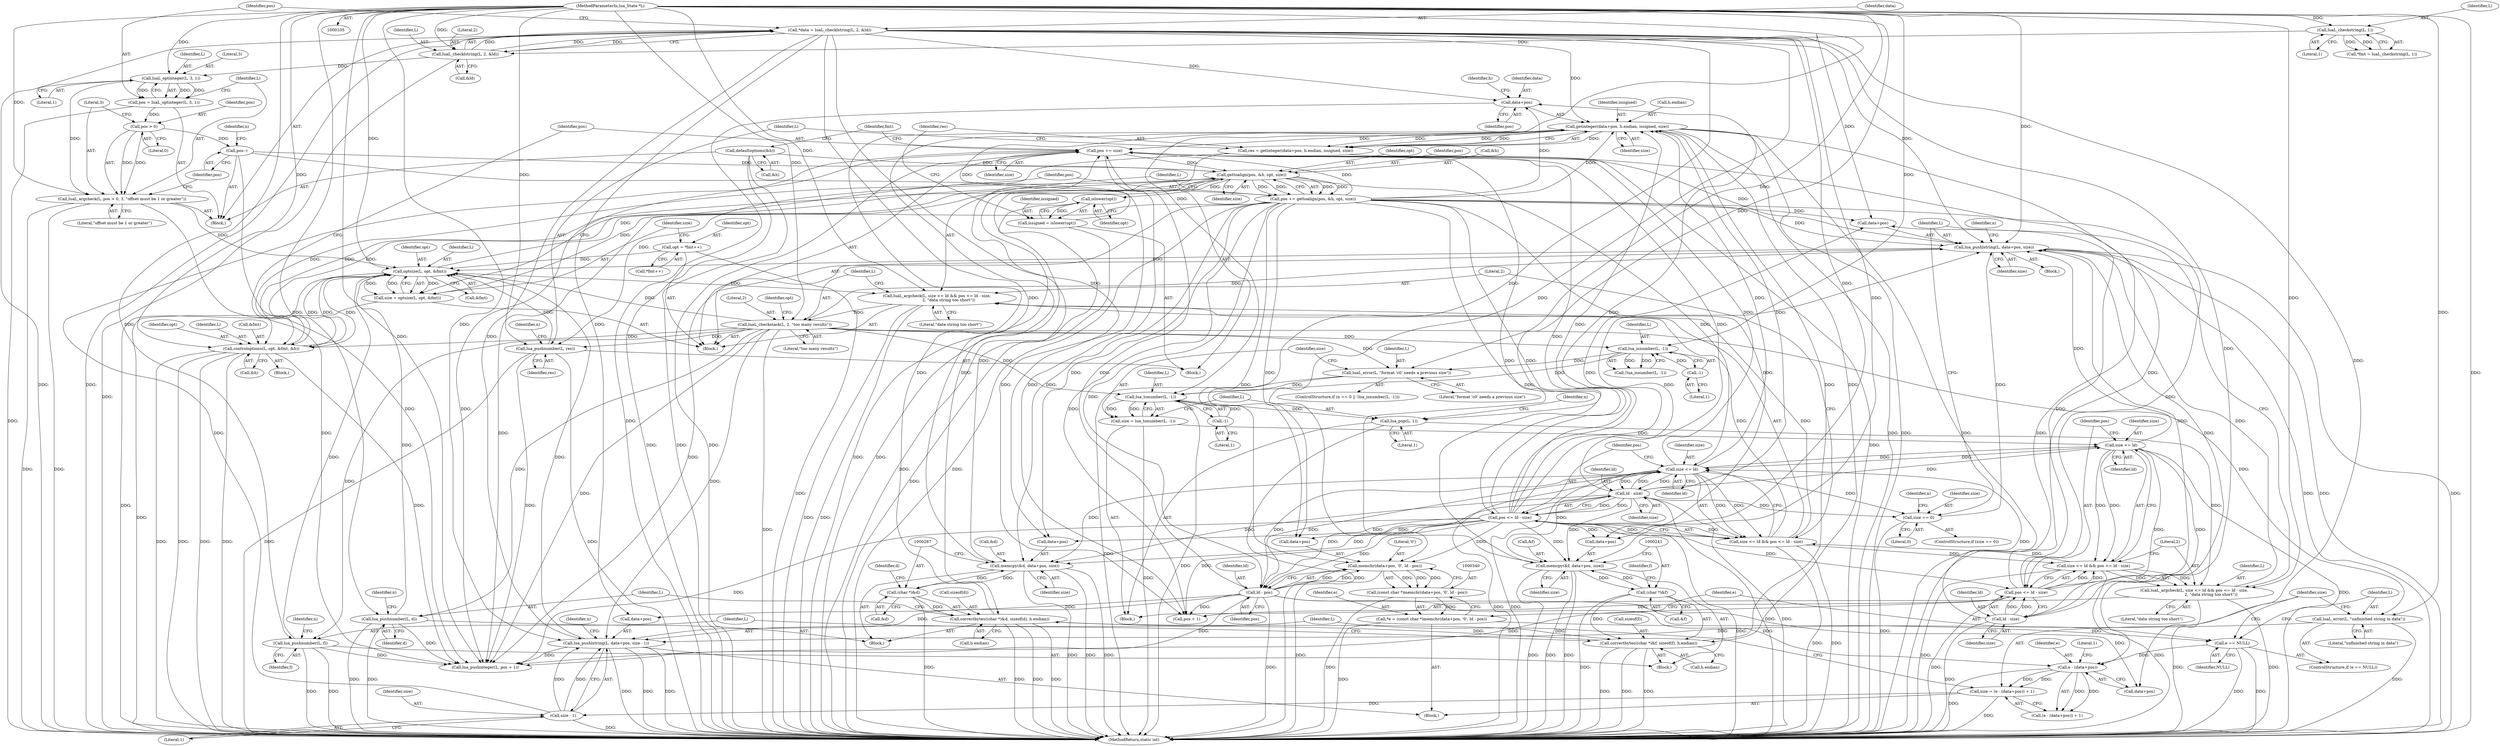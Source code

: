 digraph "0_redis_e89086e09a38cc6713bcd4b9c29abf92cf393936@pointer" {
"1000212" [label="(Call,data+pos)"];
"1000117" [label="(Call,*data = luaL_checklstring(L, 2, &ld))"];
"1000119" [label="(Call,luaL_checklstring(L, 2, &ld))"];
"1000112" [label="(Call,luaL_checkstring(L, 1))"];
"1000106" [label="(MethodParameterIn,lua_State *L)"];
"1000165" [label="(Call,pos += gettoalign(pos, &h, opt, size))"];
"1000167" [label="(Call,gettoalign(pos, &h, opt, size))"];
"1000138" [label="(Call,pos--)"];
"1000133" [label="(Call,pos > 0)"];
"1000125" [label="(Call,pos = luaL_optinteger(L, 3, 1))"];
"1000127" [label="(Call,luaL_optinteger(L, 3, 1))"];
"1000384" [label="(Call,pos += size)"];
"1000211" [label="(Call,getinteger(data+pos, h.endian, issigned, size))"];
"1000179" [label="(Call,pos <= ld - size)"];
"1000181" [label="(Call,ld - size)"];
"1000176" [label="(Call,size <= ld)"];
"1000346" [label="(Call,ld - pos)"];
"1000320" [label="(Call,ld - size)"];
"1000315" [label="(Call,size <= ld)"];
"1000301" [label="(Call,size = lua_tonumber(L, -1))"];
"1000303" [label="(Call,lua_tonumber(L, -1))"];
"1000186" [label="(Call,luaL_checkstack(L, 2, \"too many results\"))"];
"1000173" [label="(Call,luaL_argcheck(L, size <= ld && pos <= ld - size,\n                   2, \"data string too short\"))"];
"1000160" [label="(Call,optsize(L, opt, &fmt))"];
"1000325" [label="(Call,lua_pushlstring(L, data+pos, size))"];
"1000312" [label="(Call,luaL_argcheck(L, size <= ld && pos <= ld - size,\n                           2, \"data string too short\"))"];
"1000307" [label="(Call,lua_pop(L, 1))"];
"1000314" [label="(Call,size <= ld && pos <= ld - size)"];
"1000175" [label="(Call,size <= ld && pos <= ld - size)"];
"1000318" [label="(Call,pos <= ld - size)"];
"1000284" [label="(Call,size == 0)"];
"1000220" [label="(Call,lua_pushnumber(L, res))"];
"1000209" [label="(Call,res = getinteger(data+pos, h.endian, issigned, size))"];
"1000131" [label="(Call,luaL_argcheck(L, pos > 0, 3, \"offset must be 1 or greater\"))"];
"1000377" [label="(Call,controloptions(L, opt, &fmt, &h))"];
"1000249" [label="(Call,lua_pushnumber(L, f))"];
"1000365" [label="(Call,lua_pushlstring(L, data+pos, size - 1))"];
"1000353" [label="(Call,luaL_error(L, \"unfinished string in data\"))"];
"1000370" [label="(Call,size - 1)"];
"1000356" [label="(Call,size = (e - (data+pos)) + 1)"];
"1000359" [label="(Call,e - (data+pos))"];
"1000350" [label="(Call,e == NULL)"];
"1000337" [label="(Call,*e = (const char *)memchr(data+pos, '\0', ld - pos))"];
"1000339" [label="(Call,(const char *)memchr(data+pos, '\0', ld - pos))"];
"1000341" [label="(Call,memchr(data+pos, '\0', ld - pos))"];
"1000275" [label="(Call,lua_pushnumber(L, d))"];
"1000152" [label="(Call,opt = *fmt++)"];
"1000298" [label="(Call,luaL_error(L, \"format 'c0' needs a previous size\"))"];
"1000294" [label="(Call,lua_isnumber(L, -1))"];
"1000296" [label="(Call,-1)"];
"1000305" [label="(Call,-1)"];
"1000265" [label="(Call,correctbytes((char *)&d, sizeof(d), h.endian))"];
"1000266" [label="(Call,(char *)&d)"];
"1000258" [label="(Call,memcpy(&d, data+pos, size))"];
"1000239" [label="(Call,correctbytes((char *)&f, sizeof(f), h.endian))"];
"1000240" [label="(Call,(char *)&f)"];
"1000232" [label="(Call,memcpy(&f, data+pos, size))"];
"1000204" [label="(Call,issigned = islower(opt))"];
"1000206" [label="(Call,islower(opt))"];
"1000144" [label="(Call,defaultoptions(&h))"];
"1000158" [label="(Call,size = optsize(L, opt, &fmt))"];
"1000249" [label="(Call,lua_pushnumber(L, f))"];
"1000365" [label="(Call,lua_pushlstring(L, data+pos, size - 1))"];
"1000189" [label="(Literal,\"too many results\")"];
"1000265" [label="(Call,correctbytes((char *)&d, sizeof(d), h.endian))"];
"1000326" [label="(Identifier,L)"];
"1000382" [label="(Call,&h)"];
"1000117" [label="(Call,*data = luaL_checklstring(L, 2, &ld))"];
"1000308" [label="(Identifier,L)"];
"1000235" [label="(Call,data+pos)"];
"1000114" [label="(Literal,1)"];
"1000288" [label="(ControlStructure,if (n == 0 || !lua_isnumber(L, -1)))"];
"1000298" [label="(Call,luaL_error(L, \"format 'c0' needs a previous size\"))"];
"1000120" [label="(Identifier,L)"];
"1000371" [label="(Identifier,size)"];
"1000286" [label="(Literal,0)"];
"1000180" [label="(Identifier,pos)"];
"1000295" [label="(Identifier,L)"];
"1000127" [label="(Call,luaL_optinteger(L, 3, 1))"];
"1000293" [label="(Call,!lua_isnumber(L, -1))"];
"1000207" [label="(Identifier,opt)"];
"1000230" [label="(Block,)"];
"1000191" [label="(Identifier,opt)"];
"1000304" [label="(Identifier,L)"];
"1000137" [label="(Literal,\"offset must be 1 or greater\")"];
"1000176" [label="(Call,size <= ld)"];
"1000187" [label="(Identifier,L)"];
"1000131" [label="(Call,luaL_argcheck(L, pos > 0, 3, \"offset must be 1 or greater\"))"];
"1000345" [label="(Literal,'\0')"];
"1000128" [label="(Identifier,L)"];
"1000377" [label="(Call,controloptions(L, opt, &fmt, &h))"];
"1000175" [label="(Call,size <= ld && pos <= ld - size)"];
"1000352" [label="(Identifier,NULL)"];
"1000161" [label="(Identifier,L)"];
"1000158" [label="(Call,size = optsize(L, opt, &fmt))"];
"1000313" [label="(Identifier,L)"];
"1000360" [label="(Identifier,e)"];
"1000218" [label="(Identifier,issigned)"];
"1000134" [label="(Identifier,pos)"];
"1000271" [label="(Identifier,d)"];
"1000330" [label="(Identifier,size)"];
"1000139" [label="(Identifier,pos)"];
"1000122" [label="(Call,&ld)"];
"1000154" [label="(Call,*fmt++)"];
"1000162" [label="(Identifier,opt)"];
"1000314" [label="(Call,size <= ld && pos <= ld - size)"];
"1000309" [label="(Literal,1)"];
"1000153" [label="(Identifier,opt)"];
"1000188" [label="(Literal,2)"];
"1000361" [label="(Call,data+pos)"];
"1000285" [label="(Identifier,size)"];
"1000307" [label="(Call,lua_pop(L, 1))"];
"1000206" [label="(Call,islower(opt))"];
"1000277" [label="(Identifier,d)"];
"1000125" [label="(Call,pos = luaL_optinteger(L, 3, 1))"];
"1000204" [label="(Call,issigned = islower(opt))"];
"1000359" [label="(Call,e - (data+pos))"];
"1000182" [label="(Identifier,ld)"];
"1000179" [label="(Call,pos <= ld - size)"];
"1000302" [label="(Identifier,size)"];
"1000232" [label="(Call,memcpy(&f, data+pos, size))"];
"1000136" [label="(Literal,3)"];
"1000356" [label="(Call,size = (e - (data+pos)) + 1)"];
"1000297" [label="(Literal,1)"];
"1000144" [label="(Call,defaultoptions(&h))"];
"1000266" [label="(Call,(char *)&d)"];
"1000275" [label="(Call,lua_pushnumber(L, d))"];
"1000212" [label="(Call,data+pos)"];
"1000354" [label="(Identifier,L)"];
"1000174" [label="(Identifier,L)"];
"1000205" [label="(Identifier,issigned)"];
"1000253" [label="(Identifier,n)"];
"1000311" [label="(Identifier,n)"];
"1000256" [label="(Block,)"];
"1000118" [label="(Identifier,data)"];
"1000178" [label="(Identifier,ld)"];
"1000319" [label="(Identifier,pos)"];
"1000323" [label="(Literal,2)"];
"1000173" [label="(Call,luaL_argcheck(L, size <= ld && pos <= ld - size,\n                   2, \"data string too short\"))"];
"1000346" [label="(Call,ld - pos)"];
"1000322" [label="(Identifier,size)"];
"1000150" [label="(Block,)"];
"1000389" [label="(Call,pos + 1)"];
"1000370" [label="(Call,size - 1)"];
"1000112" [label="(Call,luaL_checkstring(L, 1))"];
"1000216" [label="(Identifier,h)"];
"1000349" [label="(ControlStructure,if (e == NULL))"];
"1000366" [label="(Identifier,L)"];
"1000159" [label="(Identifier,size)"];
"1000165" [label="(Call,pos += gettoalign(pos, &h, opt, size))"];
"1000246" [label="(Call,h.endian)"];
"1000238" [label="(Identifier,size)"];
"1000224" [label="(Identifier,n)"];
"1000172" [label="(Identifier,size)"];
"1000222" [label="(Identifier,res)"];
"1000259" [label="(Call,&d)"];
"1000353" [label="(Call,luaL_error(L, \"unfinished string in data\"))"];
"1000209" [label="(Call,res = getinteger(data+pos, h.endian, issigned, size))"];
"1000351" [label="(Identifier,e)"];
"1000357" [label="(Identifier,size)"];
"1000169" [label="(Call,&h)"];
"1000160" [label="(Call,optsize(L, opt, &fmt))"];
"1000386" [label="(Identifier,size)"];
"1000126" [label="(Identifier,pos)"];
"1000132" [label="(Identifier,L)"];
"1000324" [label="(Literal,\"data string too short\")"];
"1000268" [label="(Call,&d)"];
"1000130" [label="(Literal,1)"];
"1000385" [label="(Identifier,pos)"];
"1000184" [label="(Literal,2)"];
"1000312" [label="(Call,luaL_argcheck(L, size <= ld && pos <= ld - size,\n                           2, \"data string too short\"))"];
"1000142" [label="(Identifier,n)"];
"1000279" [label="(Identifier,n)"];
"1000355" [label="(Literal,\"unfinished string in data\")"];
"1000244" [label="(Call,sizeof(f))"];
"1000106" [label="(MethodParameterIn,lua_State *L)"];
"1000315" [label="(Call,size <= ld)"];
"1000332" [label="(Identifier,n)"];
"1000221" [label="(Identifier,L)"];
"1000299" [label="(Identifier,L)"];
"1000264" [label="(Identifier,size)"];
"1000110" [label="(Call,*fmt = luaL_checkstring(L, 1))"];
"1000166" [label="(Identifier,pos)"];
"1000325" [label="(Call,lua_pushlstring(L, data+pos, size))"];
"1000380" [label="(Call,&fmt)"];
"1000270" [label="(Call,sizeof(d))"];
"1000240" [label="(Call,(char *)&f)"];
"1000133" [label="(Call,pos > 0)"];
"1000113" [label="(Identifier,L)"];
"1000396" [label="(MethodReturn,static int)"];
"1000379" [label="(Identifier,opt)"];
"1000276" [label="(Identifier,L)"];
"1000300" [label="(Literal,\"format 'c0' needs a previous size\")"];
"1000387" [label="(Call,lua_pushinteger(L, pos + 1))"];
"1000129" [label="(Literal,3)"];
"1000186" [label="(Call,luaL_checkstack(L, 2, \"too many results\"))"];
"1000342" [label="(Call,data+pos)"];
"1000320" [label="(Call,ld - size)"];
"1000211" [label="(Call,getinteger(data+pos, h.endian, issigned, size))"];
"1000272" [label="(Call,h.endian)"];
"1000294" [label="(Call,lua_isnumber(L, -1))"];
"1000335" [label="(Block,)"];
"1000239" [label="(Call,correctbytes((char *)&f, sizeof(f), h.endian))"];
"1000192" [label="(Block,)"];
"1000183" [label="(Identifier,size)"];
"1000348" [label="(Identifier,pos)"];
"1000210" [label="(Identifier,res)"];
"1000317" [label="(Identifier,ld)"];
"1000107" [label="(Block,)"];
"1000214" [label="(Identifier,pos)"];
"1000185" [label="(Literal,\"data string too short\")"];
"1000364" [label="(Literal,1)"];
"1000177" [label="(Identifier,size)"];
"1000233" [label="(Call,&f)"];
"1000296" [label="(Call,-1)"];
"1000316" [label="(Identifier,size)"];
"1000171" [label="(Identifier,opt)"];
"1000202" [label="(Block,)"];
"1000338" [label="(Identifier,e)"];
"1000305" [label="(Call,-1)"];
"1000327" [label="(Call,data+pos)"];
"1000283" [label="(ControlStructure,if (size == 0))"];
"1000220" [label="(Call,lua_pushnumber(L, res))"];
"1000138" [label="(Call,pos--)"];
"1000219" [label="(Identifier,size)"];
"1000145" [label="(Call,&h)"];
"1000291" [label="(Identifier,n)"];
"1000163" [label="(Call,&fmt)"];
"1000303" [label="(Call,lua_tonumber(L, -1))"];
"1000242" [label="(Call,&f)"];
"1000347" [label="(Identifier,ld)"];
"1000167" [label="(Call,gettoalign(pos, &h, opt, size))"];
"1000251" [label="(Identifier,f)"];
"1000119" [label="(Call,luaL_checklstring(L, 2, &ld))"];
"1000213" [label="(Identifier,data)"];
"1000258" [label="(Call,memcpy(&d, data+pos, size))"];
"1000284" [label="(Call,size == 0)"];
"1000135" [label="(Literal,0)"];
"1000168" [label="(Identifier,pos)"];
"1000301" [label="(Call,size = lua_tonumber(L, -1))"];
"1000318" [label="(Call,pos <= ld - size)"];
"1000152" [label="(Call,opt = *fmt++)"];
"1000306" [label="(Literal,1)"];
"1000367" [label="(Call,data+pos)"];
"1000282" [label="(Block,)"];
"1000149" [label="(Identifier,fmt)"];
"1000287" [label="(Block,)"];
"1000339" [label="(Call,(const char *)memchr(data+pos, '\0', ld - pos))"];
"1000350" [label="(Call,e == NULL)"];
"1000378" [label="(Identifier,L)"];
"1000358" [label="(Call,(e - (data+pos)) + 1)"];
"1000372" [label="(Literal,1)"];
"1000337" [label="(Call,*e = (const char *)memchr(data+pos, '\0', ld - pos))"];
"1000261" [label="(Call,data+pos)"];
"1000341" [label="(Call,memchr(data+pos, '\0', ld - pos))"];
"1000181" [label="(Call,ld - size)"];
"1000321" [label="(Identifier,ld)"];
"1000384" [label="(Call,pos += size)"];
"1000245" [label="(Identifier,f)"];
"1000250" [label="(Identifier,L)"];
"1000215" [label="(Call,h.endian)"];
"1000374" [label="(Identifier,n)"];
"1000121" [label="(Literal,2)"];
"1000212" -> "1000211"  [label="AST: "];
"1000212" -> "1000214"  [label="CFG: "];
"1000213" -> "1000212"  [label="AST: "];
"1000214" -> "1000212"  [label="AST: "];
"1000216" -> "1000212"  [label="CFG: "];
"1000212" -> "1000396"  [label="DDG: "];
"1000117" -> "1000212"  [label="DDG: "];
"1000165" -> "1000212"  [label="DDG: "];
"1000179" -> "1000212"  [label="DDG: "];
"1000117" -> "1000107"  [label="AST: "];
"1000117" -> "1000119"  [label="CFG: "];
"1000118" -> "1000117"  [label="AST: "];
"1000119" -> "1000117"  [label="AST: "];
"1000126" -> "1000117"  [label="CFG: "];
"1000117" -> "1000396"  [label="DDG: "];
"1000117" -> "1000396"  [label="DDG: "];
"1000119" -> "1000117"  [label="DDG: "];
"1000119" -> "1000117"  [label="DDG: "];
"1000119" -> "1000117"  [label="DDG: "];
"1000117" -> "1000211"  [label="DDG: "];
"1000117" -> "1000232"  [label="DDG: "];
"1000117" -> "1000235"  [label="DDG: "];
"1000117" -> "1000258"  [label="DDG: "];
"1000117" -> "1000261"  [label="DDG: "];
"1000117" -> "1000325"  [label="DDG: "];
"1000117" -> "1000327"  [label="DDG: "];
"1000117" -> "1000341"  [label="DDG: "];
"1000117" -> "1000342"  [label="DDG: "];
"1000117" -> "1000359"  [label="DDG: "];
"1000117" -> "1000361"  [label="DDG: "];
"1000117" -> "1000365"  [label="DDG: "];
"1000117" -> "1000367"  [label="DDG: "];
"1000119" -> "1000122"  [label="CFG: "];
"1000120" -> "1000119"  [label="AST: "];
"1000121" -> "1000119"  [label="AST: "];
"1000122" -> "1000119"  [label="AST: "];
"1000119" -> "1000396"  [label="DDG: "];
"1000112" -> "1000119"  [label="DDG: "];
"1000106" -> "1000119"  [label="DDG: "];
"1000119" -> "1000127"  [label="DDG: "];
"1000112" -> "1000110"  [label="AST: "];
"1000112" -> "1000114"  [label="CFG: "];
"1000113" -> "1000112"  [label="AST: "];
"1000114" -> "1000112"  [label="AST: "];
"1000110" -> "1000112"  [label="CFG: "];
"1000112" -> "1000110"  [label="DDG: "];
"1000112" -> "1000110"  [label="DDG: "];
"1000106" -> "1000112"  [label="DDG: "];
"1000106" -> "1000105"  [label="AST: "];
"1000106" -> "1000396"  [label="DDG: "];
"1000106" -> "1000127"  [label="DDG: "];
"1000106" -> "1000131"  [label="DDG: "];
"1000106" -> "1000160"  [label="DDG: "];
"1000106" -> "1000173"  [label="DDG: "];
"1000106" -> "1000186"  [label="DDG: "];
"1000106" -> "1000220"  [label="DDG: "];
"1000106" -> "1000249"  [label="DDG: "];
"1000106" -> "1000275"  [label="DDG: "];
"1000106" -> "1000294"  [label="DDG: "];
"1000106" -> "1000298"  [label="DDG: "];
"1000106" -> "1000303"  [label="DDG: "];
"1000106" -> "1000307"  [label="DDG: "];
"1000106" -> "1000312"  [label="DDG: "];
"1000106" -> "1000325"  [label="DDG: "];
"1000106" -> "1000353"  [label="DDG: "];
"1000106" -> "1000365"  [label="DDG: "];
"1000106" -> "1000377"  [label="DDG: "];
"1000106" -> "1000387"  [label="DDG: "];
"1000165" -> "1000150"  [label="AST: "];
"1000165" -> "1000167"  [label="CFG: "];
"1000166" -> "1000165"  [label="AST: "];
"1000167" -> "1000165"  [label="AST: "];
"1000174" -> "1000165"  [label="CFG: "];
"1000165" -> "1000396"  [label="DDG: "];
"1000167" -> "1000165"  [label="DDG: "];
"1000167" -> "1000165"  [label="DDG: "];
"1000167" -> "1000165"  [label="DDG: "];
"1000167" -> "1000165"  [label="DDG: "];
"1000165" -> "1000179"  [label="DDG: "];
"1000165" -> "1000211"  [label="DDG: "];
"1000165" -> "1000232"  [label="DDG: "];
"1000165" -> "1000235"  [label="DDG: "];
"1000165" -> "1000258"  [label="DDG: "];
"1000165" -> "1000261"  [label="DDG: "];
"1000165" -> "1000318"  [label="DDG: "];
"1000165" -> "1000325"  [label="DDG: "];
"1000165" -> "1000327"  [label="DDG: "];
"1000165" -> "1000341"  [label="DDG: "];
"1000165" -> "1000342"  [label="DDG: "];
"1000165" -> "1000346"  [label="DDG: "];
"1000165" -> "1000384"  [label="DDG: "];
"1000165" -> "1000387"  [label="DDG: "];
"1000165" -> "1000389"  [label="DDG: "];
"1000167" -> "1000172"  [label="CFG: "];
"1000168" -> "1000167"  [label="AST: "];
"1000169" -> "1000167"  [label="AST: "];
"1000171" -> "1000167"  [label="AST: "];
"1000172" -> "1000167"  [label="AST: "];
"1000167" -> "1000396"  [label="DDG: "];
"1000167" -> "1000396"  [label="DDG: "];
"1000138" -> "1000167"  [label="DDG: "];
"1000384" -> "1000167"  [label="DDG: "];
"1000377" -> "1000167"  [label="DDG: "];
"1000144" -> "1000167"  [label="DDG: "];
"1000160" -> "1000167"  [label="DDG: "];
"1000158" -> "1000167"  [label="DDG: "];
"1000167" -> "1000176"  [label="DDG: "];
"1000167" -> "1000206"  [label="DDG: "];
"1000167" -> "1000377"  [label="DDG: "];
"1000167" -> "1000377"  [label="DDG: "];
"1000138" -> "1000107"  [label="AST: "];
"1000138" -> "1000139"  [label="CFG: "];
"1000139" -> "1000138"  [label="AST: "];
"1000142" -> "1000138"  [label="CFG: "];
"1000133" -> "1000138"  [label="DDG: "];
"1000138" -> "1000387"  [label="DDG: "];
"1000138" -> "1000389"  [label="DDG: "];
"1000133" -> "1000131"  [label="AST: "];
"1000133" -> "1000135"  [label="CFG: "];
"1000134" -> "1000133"  [label="AST: "];
"1000135" -> "1000133"  [label="AST: "];
"1000136" -> "1000133"  [label="CFG: "];
"1000133" -> "1000131"  [label="DDG: "];
"1000133" -> "1000131"  [label="DDG: "];
"1000125" -> "1000133"  [label="DDG: "];
"1000125" -> "1000107"  [label="AST: "];
"1000125" -> "1000127"  [label="CFG: "];
"1000126" -> "1000125"  [label="AST: "];
"1000127" -> "1000125"  [label="AST: "];
"1000132" -> "1000125"  [label="CFG: "];
"1000125" -> "1000396"  [label="DDG: "];
"1000127" -> "1000125"  [label="DDG: "];
"1000127" -> "1000125"  [label="DDG: "];
"1000127" -> "1000125"  [label="DDG: "];
"1000127" -> "1000130"  [label="CFG: "];
"1000128" -> "1000127"  [label="AST: "];
"1000129" -> "1000127"  [label="AST: "];
"1000130" -> "1000127"  [label="AST: "];
"1000127" -> "1000131"  [label="DDG: "];
"1000384" -> "1000150"  [label="AST: "];
"1000384" -> "1000386"  [label="CFG: "];
"1000385" -> "1000384"  [label="AST: "];
"1000386" -> "1000384"  [label="AST: "];
"1000149" -> "1000384"  [label="CFG: "];
"1000384" -> "1000396"  [label="DDG: "];
"1000211" -> "1000384"  [label="DDG: "];
"1000232" -> "1000384"  [label="DDG: "];
"1000258" -> "1000384"  [label="DDG: "];
"1000325" -> "1000384"  [label="DDG: "];
"1000176" -> "1000384"  [label="DDG: "];
"1000181" -> "1000384"  [label="DDG: "];
"1000370" -> "1000384"  [label="DDG: "];
"1000179" -> "1000384"  [label="DDG: "];
"1000346" -> "1000384"  [label="DDG: "];
"1000318" -> "1000384"  [label="DDG: "];
"1000384" -> "1000387"  [label="DDG: "];
"1000384" -> "1000389"  [label="DDG: "];
"1000211" -> "1000209"  [label="AST: "];
"1000211" -> "1000219"  [label="CFG: "];
"1000215" -> "1000211"  [label="AST: "];
"1000218" -> "1000211"  [label="AST: "];
"1000219" -> "1000211"  [label="AST: "];
"1000209" -> "1000211"  [label="CFG: "];
"1000211" -> "1000396"  [label="DDG: "];
"1000211" -> "1000396"  [label="DDG: "];
"1000211" -> "1000396"  [label="DDG: "];
"1000211" -> "1000396"  [label="DDG: "];
"1000211" -> "1000209"  [label="DDG: "];
"1000211" -> "1000209"  [label="DDG: "];
"1000211" -> "1000209"  [label="DDG: "];
"1000211" -> "1000209"  [label="DDG: "];
"1000179" -> "1000211"  [label="DDG: "];
"1000265" -> "1000211"  [label="DDG: "];
"1000239" -> "1000211"  [label="DDG: "];
"1000204" -> "1000211"  [label="DDG: "];
"1000176" -> "1000211"  [label="DDG: "];
"1000181" -> "1000211"  [label="DDG: "];
"1000211" -> "1000239"  [label="DDG: "];
"1000211" -> "1000265"  [label="DDG: "];
"1000179" -> "1000175"  [label="AST: "];
"1000179" -> "1000181"  [label="CFG: "];
"1000180" -> "1000179"  [label="AST: "];
"1000181" -> "1000179"  [label="AST: "];
"1000175" -> "1000179"  [label="CFG: "];
"1000179" -> "1000396"  [label="DDG: "];
"1000179" -> "1000175"  [label="DDG: "];
"1000179" -> "1000175"  [label="DDG: "];
"1000181" -> "1000179"  [label="DDG: "];
"1000181" -> "1000179"  [label="DDG: "];
"1000179" -> "1000232"  [label="DDG: "];
"1000179" -> "1000235"  [label="DDG: "];
"1000179" -> "1000258"  [label="DDG: "];
"1000179" -> "1000261"  [label="DDG: "];
"1000179" -> "1000318"  [label="DDG: "];
"1000179" -> "1000325"  [label="DDG: "];
"1000179" -> "1000327"  [label="DDG: "];
"1000179" -> "1000341"  [label="DDG: "];
"1000179" -> "1000342"  [label="DDG: "];
"1000179" -> "1000346"  [label="DDG: "];
"1000179" -> "1000387"  [label="DDG: "];
"1000179" -> "1000389"  [label="DDG: "];
"1000181" -> "1000183"  [label="CFG: "];
"1000182" -> "1000181"  [label="AST: "];
"1000183" -> "1000181"  [label="AST: "];
"1000181" -> "1000396"  [label="DDG: "];
"1000181" -> "1000396"  [label="DDG: "];
"1000181" -> "1000176"  [label="DDG: "];
"1000176" -> "1000181"  [label="DDG: "];
"1000176" -> "1000181"  [label="DDG: "];
"1000181" -> "1000232"  [label="DDG: "];
"1000181" -> "1000258"  [label="DDG: "];
"1000181" -> "1000284"  [label="DDG: "];
"1000181" -> "1000315"  [label="DDG: "];
"1000181" -> "1000346"  [label="DDG: "];
"1000176" -> "1000175"  [label="AST: "];
"1000176" -> "1000178"  [label="CFG: "];
"1000177" -> "1000176"  [label="AST: "];
"1000178" -> "1000176"  [label="AST: "];
"1000180" -> "1000176"  [label="CFG: "];
"1000175" -> "1000176"  [label="CFG: "];
"1000176" -> "1000396"  [label="DDG: "];
"1000176" -> "1000396"  [label="DDG: "];
"1000176" -> "1000175"  [label="DDG: "];
"1000176" -> "1000175"  [label="DDG: "];
"1000346" -> "1000176"  [label="DDG: "];
"1000320" -> "1000176"  [label="DDG: "];
"1000315" -> "1000176"  [label="DDG: "];
"1000176" -> "1000232"  [label="DDG: "];
"1000176" -> "1000258"  [label="DDG: "];
"1000176" -> "1000284"  [label="DDG: "];
"1000176" -> "1000315"  [label="DDG: "];
"1000176" -> "1000346"  [label="DDG: "];
"1000346" -> "1000341"  [label="AST: "];
"1000346" -> "1000348"  [label="CFG: "];
"1000347" -> "1000346"  [label="AST: "];
"1000348" -> "1000346"  [label="AST: "];
"1000341" -> "1000346"  [label="CFG: "];
"1000346" -> "1000396"  [label="DDG: "];
"1000346" -> "1000341"  [label="DDG: "];
"1000346" -> "1000341"  [label="DDG: "];
"1000346" -> "1000359"  [label="DDG: "];
"1000346" -> "1000361"  [label="DDG: "];
"1000346" -> "1000365"  [label="DDG: "];
"1000346" -> "1000367"  [label="DDG: "];
"1000346" -> "1000387"  [label="DDG: "];
"1000346" -> "1000389"  [label="DDG: "];
"1000320" -> "1000318"  [label="AST: "];
"1000320" -> "1000322"  [label="CFG: "];
"1000321" -> "1000320"  [label="AST: "];
"1000322" -> "1000320"  [label="AST: "];
"1000318" -> "1000320"  [label="CFG: "];
"1000320" -> "1000396"  [label="DDG: "];
"1000320" -> "1000318"  [label="DDG: "];
"1000320" -> "1000318"  [label="DDG: "];
"1000315" -> "1000320"  [label="DDG: "];
"1000315" -> "1000320"  [label="DDG: "];
"1000320" -> "1000325"  [label="DDG: "];
"1000315" -> "1000314"  [label="AST: "];
"1000315" -> "1000317"  [label="CFG: "];
"1000316" -> "1000315"  [label="AST: "];
"1000317" -> "1000315"  [label="AST: "];
"1000319" -> "1000315"  [label="CFG: "];
"1000314" -> "1000315"  [label="CFG: "];
"1000315" -> "1000396"  [label="DDG: "];
"1000315" -> "1000314"  [label="DDG: "];
"1000315" -> "1000314"  [label="DDG: "];
"1000301" -> "1000315"  [label="DDG: "];
"1000315" -> "1000325"  [label="DDG: "];
"1000301" -> "1000287"  [label="AST: "];
"1000301" -> "1000303"  [label="CFG: "];
"1000302" -> "1000301"  [label="AST: "];
"1000303" -> "1000301"  [label="AST: "];
"1000308" -> "1000301"  [label="CFG: "];
"1000301" -> "1000396"  [label="DDG: "];
"1000303" -> "1000301"  [label="DDG: "];
"1000303" -> "1000301"  [label="DDG: "];
"1000303" -> "1000305"  [label="CFG: "];
"1000304" -> "1000303"  [label="AST: "];
"1000305" -> "1000303"  [label="AST: "];
"1000303" -> "1000396"  [label="DDG: "];
"1000186" -> "1000303"  [label="DDG: "];
"1000298" -> "1000303"  [label="DDG: "];
"1000294" -> "1000303"  [label="DDG: "];
"1000305" -> "1000303"  [label="DDG: "];
"1000303" -> "1000307"  [label="DDG: "];
"1000186" -> "1000150"  [label="AST: "];
"1000186" -> "1000189"  [label="CFG: "];
"1000187" -> "1000186"  [label="AST: "];
"1000188" -> "1000186"  [label="AST: "];
"1000189" -> "1000186"  [label="AST: "];
"1000191" -> "1000186"  [label="CFG: "];
"1000186" -> "1000396"  [label="DDG: "];
"1000186" -> "1000160"  [label="DDG: "];
"1000173" -> "1000186"  [label="DDG: "];
"1000186" -> "1000220"  [label="DDG: "];
"1000186" -> "1000249"  [label="DDG: "];
"1000186" -> "1000275"  [label="DDG: "];
"1000186" -> "1000294"  [label="DDG: "];
"1000186" -> "1000298"  [label="DDG: "];
"1000186" -> "1000325"  [label="DDG: "];
"1000186" -> "1000353"  [label="DDG: "];
"1000186" -> "1000365"  [label="DDG: "];
"1000186" -> "1000377"  [label="DDG: "];
"1000186" -> "1000387"  [label="DDG: "];
"1000173" -> "1000150"  [label="AST: "];
"1000173" -> "1000185"  [label="CFG: "];
"1000174" -> "1000173"  [label="AST: "];
"1000175" -> "1000173"  [label="AST: "];
"1000184" -> "1000173"  [label="AST: "];
"1000185" -> "1000173"  [label="AST: "];
"1000187" -> "1000173"  [label="CFG: "];
"1000173" -> "1000396"  [label="DDG: "];
"1000173" -> "1000396"  [label="DDG: "];
"1000160" -> "1000173"  [label="DDG: "];
"1000175" -> "1000173"  [label="DDG: "];
"1000175" -> "1000173"  [label="DDG: "];
"1000160" -> "1000158"  [label="AST: "];
"1000160" -> "1000163"  [label="CFG: "];
"1000161" -> "1000160"  [label="AST: "];
"1000162" -> "1000160"  [label="AST: "];
"1000163" -> "1000160"  [label="AST: "];
"1000158" -> "1000160"  [label="CFG: "];
"1000160" -> "1000396"  [label="DDG: "];
"1000160" -> "1000158"  [label="DDG: "];
"1000160" -> "1000158"  [label="DDG: "];
"1000160" -> "1000158"  [label="DDG: "];
"1000325" -> "1000160"  [label="DDG: "];
"1000220" -> "1000160"  [label="DDG: "];
"1000131" -> "1000160"  [label="DDG: "];
"1000377" -> "1000160"  [label="DDG: "];
"1000377" -> "1000160"  [label="DDG: "];
"1000249" -> "1000160"  [label="DDG: "];
"1000365" -> "1000160"  [label="DDG: "];
"1000275" -> "1000160"  [label="DDG: "];
"1000152" -> "1000160"  [label="DDG: "];
"1000160" -> "1000377"  [label="DDG: "];
"1000325" -> "1000282"  [label="AST: "];
"1000325" -> "1000330"  [label="CFG: "];
"1000326" -> "1000325"  [label="AST: "];
"1000327" -> "1000325"  [label="AST: "];
"1000330" -> "1000325"  [label="AST: "];
"1000332" -> "1000325"  [label="CFG: "];
"1000325" -> "1000396"  [label="DDG: "];
"1000325" -> "1000396"  [label="DDG: "];
"1000325" -> "1000396"  [label="DDG: "];
"1000312" -> "1000325"  [label="DDG: "];
"1000318" -> "1000325"  [label="DDG: "];
"1000284" -> "1000325"  [label="DDG: "];
"1000325" -> "1000387"  [label="DDG: "];
"1000312" -> "1000287"  [label="AST: "];
"1000312" -> "1000324"  [label="CFG: "];
"1000313" -> "1000312"  [label="AST: "];
"1000314" -> "1000312"  [label="AST: "];
"1000323" -> "1000312"  [label="AST: "];
"1000324" -> "1000312"  [label="AST: "];
"1000326" -> "1000312"  [label="CFG: "];
"1000312" -> "1000396"  [label="DDG: "];
"1000312" -> "1000396"  [label="DDG: "];
"1000307" -> "1000312"  [label="DDG: "];
"1000314" -> "1000312"  [label="DDG: "];
"1000314" -> "1000312"  [label="DDG: "];
"1000307" -> "1000287"  [label="AST: "];
"1000307" -> "1000309"  [label="CFG: "];
"1000308" -> "1000307"  [label="AST: "];
"1000309" -> "1000307"  [label="AST: "];
"1000311" -> "1000307"  [label="CFG: "];
"1000307" -> "1000396"  [label="DDG: "];
"1000314" -> "1000318"  [label="CFG: "];
"1000318" -> "1000314"  [label="AST: "];
"1000323" -> "1000314"  [label="CFG: "];
"1000314" -> "1000396"  [label="DDG: "];
"1000314" -> "1000396"  [label="DDG: "];
"1000314" -> "1000175"  [label="DDG: "];
"1000175" -> "1000314"  [label="DDG: "];
"1000318" -> "1000314"  [label="DDG: "];
"1000318" -> "1000314"  [label="DDG: "];
"1000184" -> "1000175"  [label="CFG: "];
"1000175" -> "1000396"  [label="DDG: "];
"1000175" -> "1000396"  [label="DDG: "];
"1000319" -> "1000318"  [label="AST: "];
"1000318" -> "1000396"  [label="DDG: "];
"1000318" -> "1000327"  [label="DDG: "];
"1000318" -> "1000387"  [label="DDG: "];
"1000318" -> "1000389"  [label="DDG: "];
"1000284" -> "1000283"  [label="AST: "];
"1000284" -> "1000286"  [label="CFG: "];
"1000285" -> "1000284"  [label="AST: "];
"1000286" -> "1000284"  [label="AST: "];
"1000291" -> "1000284"  [label="CFG: "];
"1000326" -> "1000284"  [label="CFG: "];
"1000284" -> "1000396"  [label="DDG: "];
"1000220" -> "1000202"  [label="AST: "];
"1000220" -> "1000222"  [label="CFG: "];
"1000221" -> "1000220"  [label="AST: "];
"1000222" -> "1000220"  [label="AST: "];
"1000224" -> "1000220"  [label="CFG: "];
"1000220" -> "1000396"  [label="DDG: "];
"1000220" -> "1000396"  [label="DDG: "];
"1000209" -> "1000220"  [label="DDG: "];
"1000220" -> "1000387"  [label="DDG: "];
"1000209" -> "1000202"  [label="AST: "];
"1000210" -> "1000209"  [label="AST: "];
"1000221" -> "1000209"  [label="CFG: "];
"1000209" -> "1000396"  [label="DDG: "];
"1000131" -> "1000107"  [label="AST: "];
"1000131" -> "1000137"  [label="CFG: "];
"1000132" -> "1000131"  [label="AST: "];
"1000136" -> "1000131"  [label="AST: "];
"1000137" -> "1000131"  [label="AST: "];
"1000139" -> "1000131"  [label="CFG: "];
"1000131" -> "1000396"  [label="DDG: "];
"1000131" -> "1000396"  [label="DDG: "];
"1000131" -> "1000387"  [label="DDG: "];
"1000377" -> "1000192"  [label="AST: "];
"1000377" -> "1000382"  [label="CFG: "];
"1000378" -> "1000377"  [label="AST: "];
"1000379" -> "1000377"  [label="AST: "];
"1000380" -> "1000377"  [label="AST: "];
"1000382" -> "1000377"  [label="AST: "];
"1000385" -> "1000377"  [label="CFG: "];
"1000377" -> "1000396"  [label="DDG: "];
"1000377" -> "1000396"  [label="DDG: "];
"1000377" -> "1000396"  [label="DDG: "];
"1000377" -> "1000396"  [label="DDG: "];
"1000377" -> "1000387"  [label="DDG: "];
"1000249" -> "1000230"  [label="AST: "];
"1000249" -> "1000251"  [label="CFG: "];
"1000250" -> "1000249"  [label="AST: "];
"1000251" -> "1000249"  [label="AST: "];
"1000253" -> "1000249"  [label="CFG: "];
"1000249" -> "1000396"  [label="DDG: "];
"1000249" -> "1000396"  [label="DDG: "];
"1000249" -> "1000387"  [label="DDG: "];
"1000365" -> "1000335"  [label="AST: "];
"1000365" -> "1000370"  [label="CFG: "];
"1000366" -> "1000365"  [label="AST: "];
"1000367" -> "1000365"  [label="AST: "];
"1000370" -> "1000365"  [label="AST: "];
"1000374" -> "1000365"  [label="CFG: "];
"1000365" -> "1000396"  [label="DDG: "];
"1000365" -> "1000396"  [label="DDG: "];
"1000365" -> "1000396"  [label="DDG: "];
"1000353" -> "1000365"  [label="DDG: "];
"1000370" -> "1000365"  [label="DDG: "];
"1000370" -> "1000365"  [label="DDG: "];
"1000365" -> "1000387"  [label="DDG: "];
"1000353" -> "1000349"  [label="AST: "];
"1000353" -> "1000355"  [label="CFG: "];
"1000354" -> "1000353"  [label="AST: "];
"1000355" -> "1000353"  [label="AST: "];
"1000357" -> "1000353"  [label="CFG: "];
"1000353" -> "1000396"  [label="DDG: "];
"1000370" -> "1000372"  [label="CFG: "];
"1000371" -> "1000370"  [label="AST: "];
"1000372" -> "1000370"  [label="AST: "];
"1000370" -> "1000396"  [label="DDG: "];
"1000356" -> "1000370"  [label="DDG: "];
"1000356" -> "1000335"  [label="AST: "];
"1000356" -> "1000358"  [label="CFG: "];
"1000357" -> "1000356"  [label="AST: "];
"1000358" -> "1000356"  [label="AST: "];
"1000366" -> "1000356"  [label="CFG: "];
"1000356" -> "1000396"  [label="DDG: "];
"1000359" -> "1000356"  [label="DDG: "];
"1000359" -> "1000356"  [label="DDG: "];
"1000359" -> "1000358"  [label="AST: "];
"1000359" -> "1000361"  [label="CFG: "];
"1000360" -> "1000359"  [label="AST: "];
"1000361" -> "1000359"  [label="AST: "];
"1000364" -> "1000359"  [label="CFG: "];
"1000359" -> "1000396"  [label="DDG: "];
"1000359" -> "1000358"  [label="DDG: "];
"1000359" -> "1000358"  [label="DDG: "];
"1000350" -> "1000359"  [label="DDG: "];
"1000350" -> "1000349"  [label="AST: "];
"1000350" -> "1000352"  [label="CFG: "];
"1000351" -> "1000350"  [label="AST: "];
"1000352" -> "1000350"  [label="AST: "];
"1000354" -> "1000350"  [label="CFG: "];
"1000357" -> "1000350"  [label="CFG: "];
"1000350" -> "1000396"  [label="DDG: "];
"1000350" -> "1000396"  [label="DDG: "];
"1000337" -> "1000350"  [label="DDG: "];
"1000337" -> "1000335"  [label="AST: "];
"1000337" -> "1000339"  [label="CFG: "];
"1000338" -> "1000337"  [label="AST: "];
"1000339" -> "1000337"  [label="AST: "];
"1000351" -> "1000337"  [label="CFG: "];
"1000337" -> "1000396"  [label="DDG: "];
"1000339" -> "1000337"  [label="DDG: "];
"1000339" -> "1000341"  [label="CFG: "];
"1000340" -> "1000339"  [label="AST: "];
"1000341" -> "1000339"  [label="AST: "];
"1000339" -> "1000396"  [label="DDG: "];
"1000341" -> "1000339"  [label="DDG: "];
"1000341" -> "1000339"  [label="DDG: "];
"1000341" -> "1000339"  [label="DDG: "];
"1000342" -> "1000341"  [label="AST: "];
"1000345" -> "1000341"  [label="AST: "];
"1000341" -> "1000396"  [label="DDG: "];
"1000275" -> "1000256"  [label="AST: "];
"1000275" -> "1000277"  [label="CFG: "];
"1000276" -> "1000275"  [label="AST: "];
"1000277" -> "1000275"  [label="AST: "];
"1000279" -> "1000275"  [label="CFG: "];
"1000275" -> "1000396"  [label="DDG: "];
"1000275" -> "1000396"  [label="DDG: "];
"1000275" -> "1000387"  [label="DDG: "];
"1000152" -> "1000150"  [label="AST: "];
"1000152" -> "1000154"  [label="CFG: "];
"1000153" -> "1000152"  [label="AST: "];
"1000154" -> "1000152"  [label="AST: "];
"1000159" -> "1000152"  [label="CFG: "];
"1000152" -> "1000396"  [label="DDG: "];
"1000298" -> "1000288"  [label="AST: "];
"1000298" -> "1000300"  [label="CFG: "];
"1000299" -> "1000298"  [label="AST: "];
"1000300" -> "1000298"  [label="AST: "];
"1000302" -> "1000298"  [label="CFG: "];
"1000298" -> "1000396"  [label="DDG: "];
"1000294" -> "1000298"  [label="DDG: "];
"1000294" -> "1000293"  [label="AST: "];
"1000294" -> "1000296"  [label="CFG: "];
"1000295" -> "1000294"  [label="AST: "];
"1000296" -> "1000294"  [label="AST: "];
"1000293" -> "1000294"  [label="CFG: "];
"1000294" -> "1000293"  [label="DDG: "];
"1000294" -> "1000293"  [label="DDG: "];
"1000296" -> "1000294"  [label="DDG: "];
"1000296" -> "1000297"  [label="CFG: "];
"1000297" -> "1000296"  [label="AST: "];
"1000305" -> "1000306"  [label="CFG: "];
"1000306" -> "1000305"  [label="AST: "];
"1000265" -> "1000256"  [label="AST: "];
"1000265" -> "1000272"  [label="CFG: "];
"1000266" -> "1000265"  [label="AST: "];
"1000270" -> "1000265"  [label="AST: "];
"1000272" -> "1000265"  [label="AST: "];
"1000276" -> "1000265"  [label="CFG: "];
"1000265" -> "1000396"  [label="DDG: "];
"1000265" -> "1000396"  [label="DDG: "];
"1000265" -> "1000396"  [label="DDG: "];
"1000265" -> "1000239"  [label="DDG: "];
"1000266" -> "1000265"  [label="DDG: "];
"1000239" -> "1000265"  [label="DDG: "];
"1000266" -> "1000268"  [label="CFG: "];
"1000267" -> "1000266"  [label="AST: "];
"1000268" -> "1000266"  [label="AST: "];
"1000271" -> "1000266"  [label="CFG: "];
"1000266" -> "1000396"  [label="DDG: "];
"1000266" -> "1000258"  [label="DDG: "];
"1000258" -> "1000266"  [label="DDG: "];
"1000258" -> "1000256"  [label="AST: "];
"1000258" -> "1000264"  [label="CFG: "];
"1000259" -> "1000258"  [label="AST: "];
"1000261" -> "1000258"  [label="AST: "];
"1000264" -> "1000258"  [label="AST: "];
"1000267" -> "1000258"  [label="CFG: "];
"1000258" -> "1000396"  [label="DDG: "];
"1000258" -> "1000396"  [label="DDG: "];
"1000258" -> "1000396"  [label="DDG: "];
"1000239" -> "1000230"  [label="AST: "];
"1000239" -> "1000246"  [label="CFG: "];
"1000240" -> "1000239"  [label="AST: "];
"1000244" -> "1000239"  [label="AST: "];
"1000246" -> "1000239"  [label="AST: "];
"1000250" -> "1000239"  [label="CFG: "];
"1000239" -> "1000396"  [label="DDG: "];
"1000239" -> "1000396"  [label="DDG: "];
"1000239" -> "1000396"  [label="DDG: "];
"1000240" -> "1000239"  [label="DDG: "];
"1000240" -> "1000242"  [label="CFG: "];
"1000241" -> "1000240"  [label="AST: "];
"1000242" -> "1000240"  [label="AST: "];
"1000245" -> "1000240"  [label="CFG: "];
"1000240" -> "1000396"  [label="DDG: "];
"1000240" -> "1000232"  [label="DDG: "];
"1000232" -> "1000240"  [label="DDG: "];
"1000232" -> "1000230"  [label="AST: "];
"1000232" -> "1000238"  [label="CFG: "];
"1000233" -> "1000232"  [label="AST: "];
"1000235" -> "1000232"  [label="AST: "];
"1000238" -> "1000232"  [label="AST: "];
"1000241" -> "1000232"  [label="CFG: "];
"1000232" -> "1000396"  [label="DDG: "];
"1000232" -> "1000396"  [label="DDG: "];
"1000232" -> "1000396"  [label="DDG: "];
"1000204" -> "1000202"  [label="AST: "];
"1000204" -> "1000206"  [label="CFG: "];
"1000205" -> "1000204"  [label="AST: "];
"1000206" -> "1000204"  [label="AST: "];
"1000210" -> "1000204"  [label="CFG: "];
"1000204" -> "1000396"  [label="DDG: "];
"1000206" -> "1000204"  [label="DDG: "];
"1000206" -> "1000207"  [label="CFG: "];
"1000207" -> "1000206"  [label="AST: "];
"1000206" -> "1000396"  [label="DDG: "];
"1000144" -> "1000107"  [label="AST: "];
"1000144" -> "1000145"  [label="CFG: "];
"1000145" -> "1000144"  [label="AST: "];
"1000149" -> "1000144"  [label="CFG: "];
"1000144" -> "1000396"  [label="DDG: "];
"1000144" -> "1000396"  [label="DDG: "];
"1000158" -> "1000150"  [label="AST: "];
"1000159" -> "1000158"  [label="AST: "];
"1000166" -> "1000158"  [label="CFG: "];
"1000158" -> "1000396"  [label="DDG: "];
}
